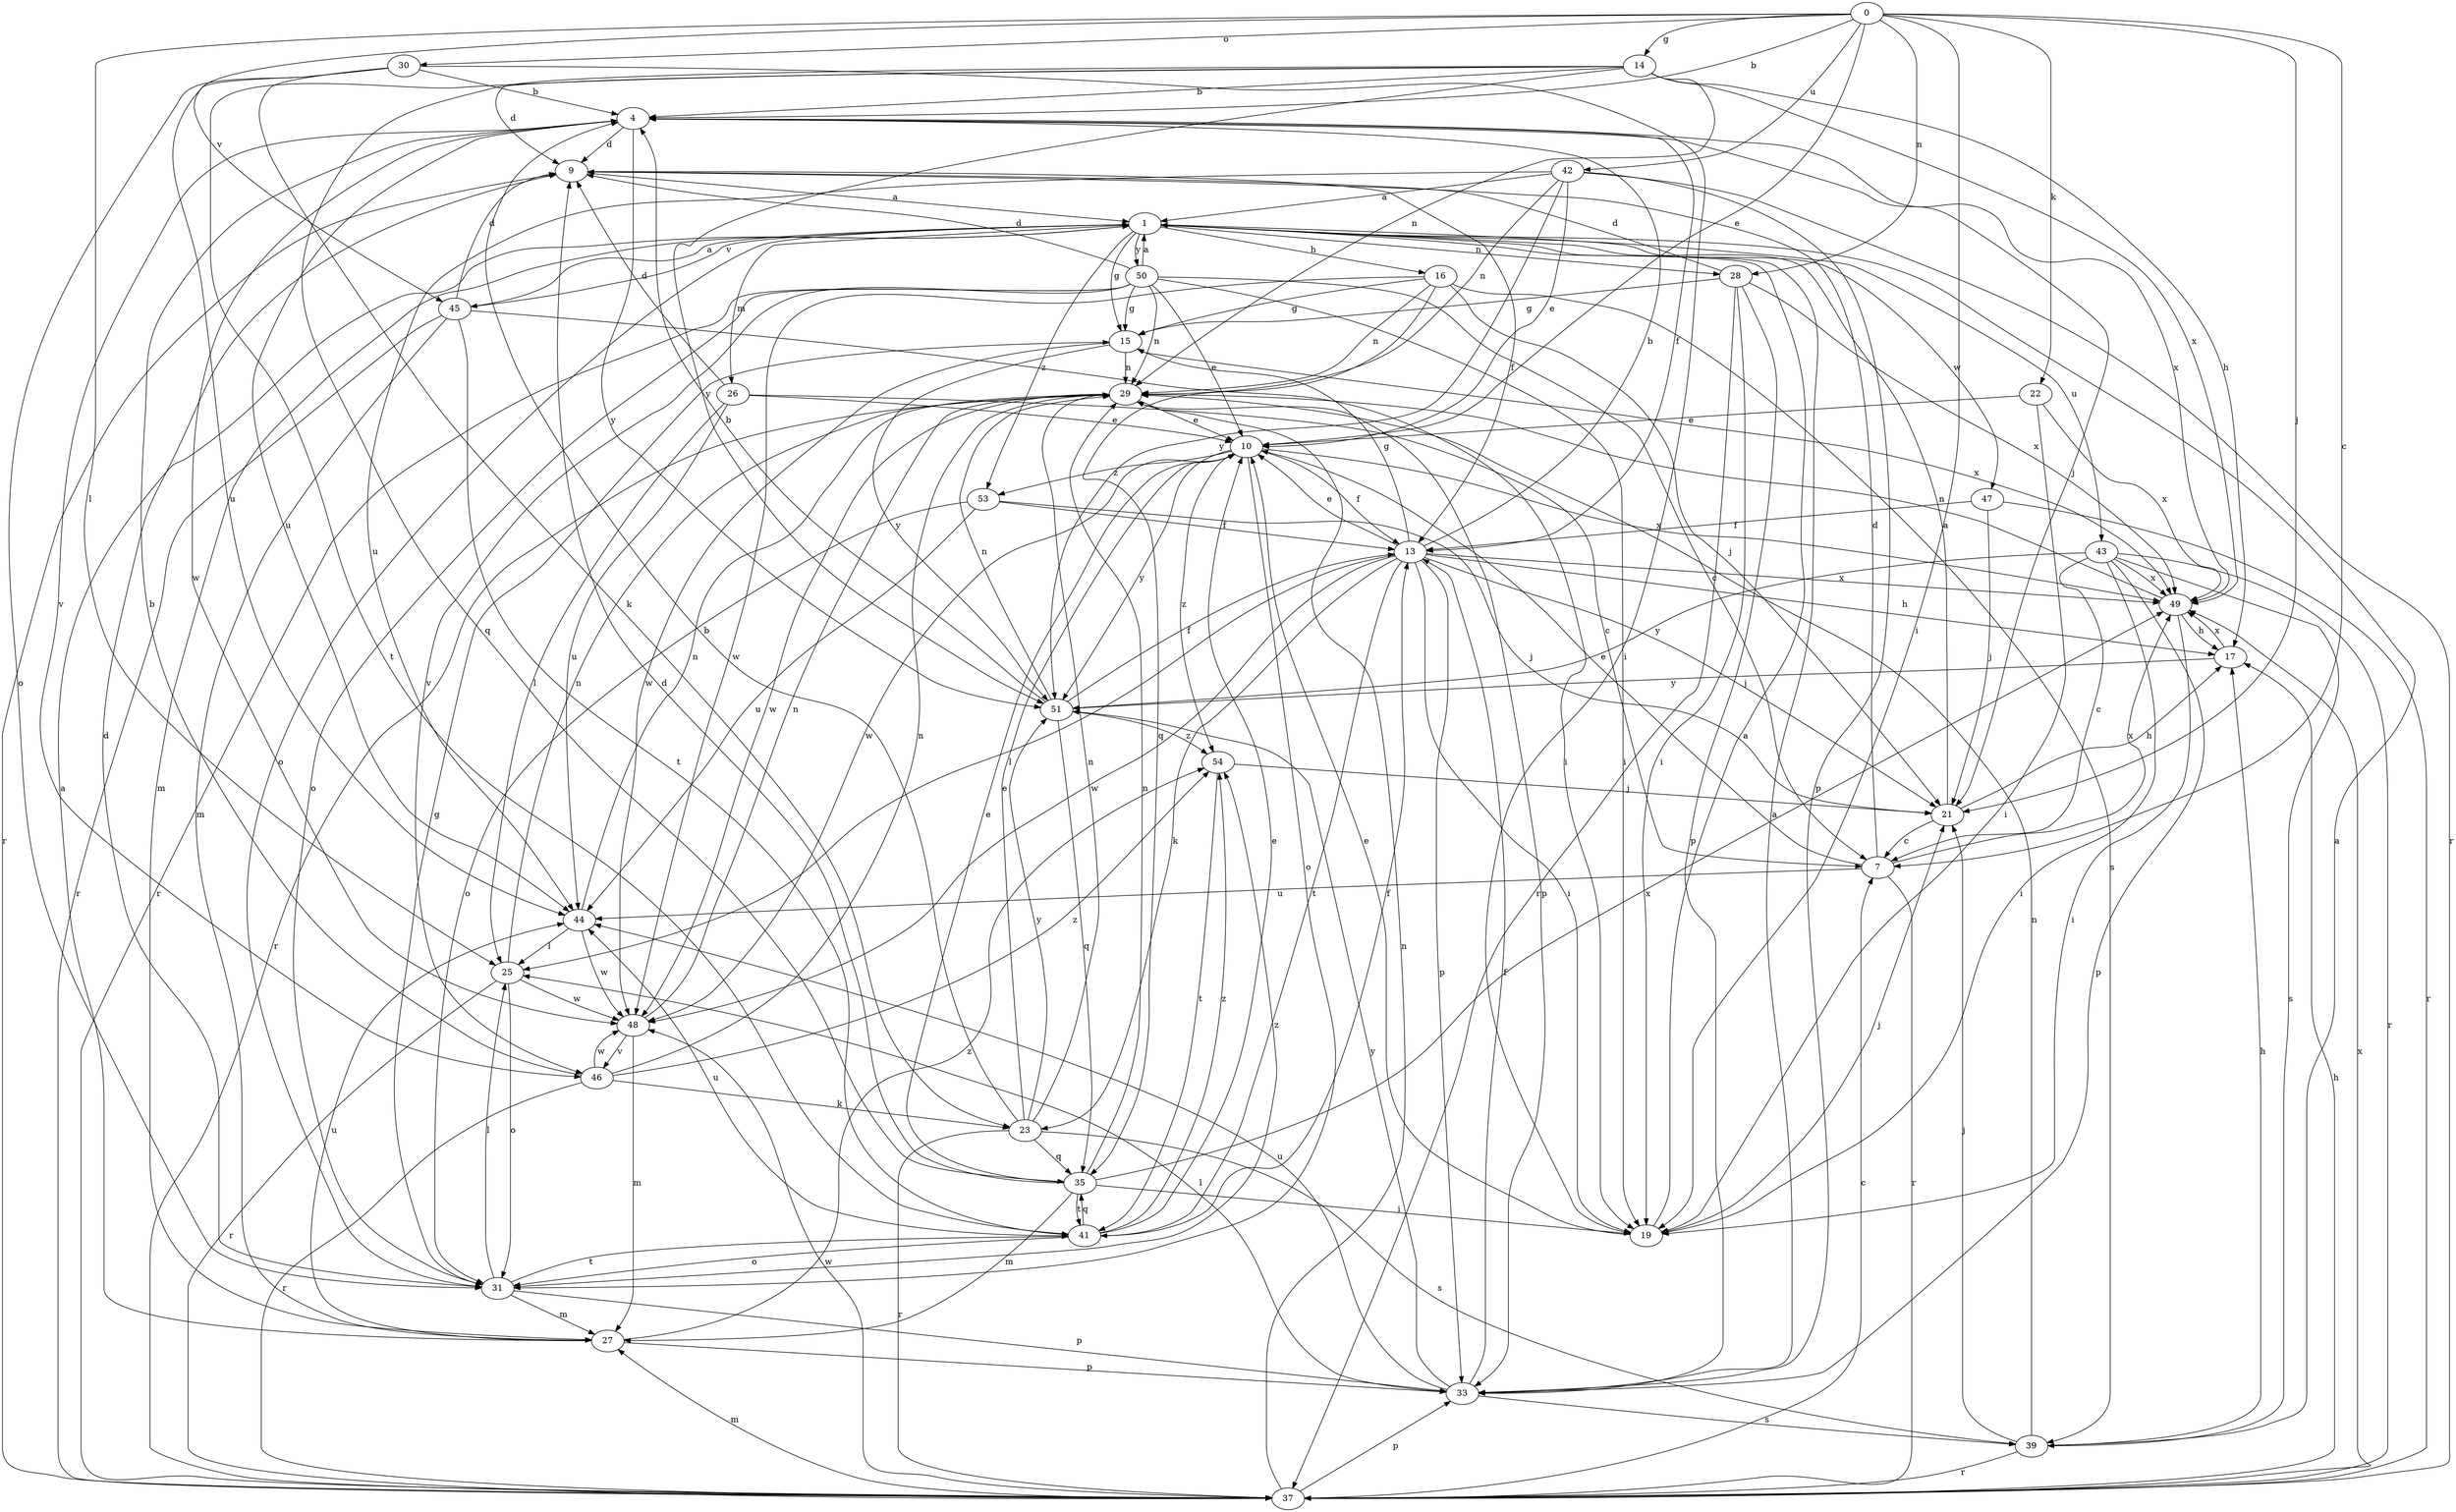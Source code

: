 strict digraph  {
0;
1;
4;
7;
9;
10;
13;
14;
15;
16;
17;
19;
21;
22;
23;
25;
26;
27;
28;
29;
30;
31;
33;
35;
37;
39;
41;
42;
43;
44;
45;
46;
47;
48;
49;
50;
51;
53;
54;
0 -> 4  [label=b];
0 -> 7  [label=c];
0 -> 10  [label=e];
0 -> 14  [label=g];
0 -> 19  [label=i];
0 -> 21  [label=j];
0 -> 22  [label=k];
0 -> 25  [label=l];
0 -> 28  [label=n];
0 -> 30  [label=o];
0 -> 42  [label=u];
0 -> 45  [label=v];
1 -> 15  [label=g];
1 -> 16  [label=h];
1 -> 26  [label=m];
1 -> 27  [label=m];
1 -> 28  [label=n];
1 -> 31  [label=o];
1 -> 43  [label=u];
1 -> 45  [label=v];
1 -> 47  [label=w];
1 -> 50  [label=y];
1 -> 53  [label=z];
4 -> 9  [label=d];
4 -> 13  [label=f];
4 -> 21  [label=j];
4 -> 44  [label=u];
4 -> 46  [label=v];
4 -> 48  [label=w];
4 -> 49  [label=x];
4 -> 51  [label=y];
7 -> 9  [label=d];
7 -> 10  [label=e];
7 -> 37  [label=r];
7 -> 44  [label=u];
7 -> 49  [label=x];
9 -> 1  [label=a];
9 -> 13  [label=f];
9 -> 37  [label=r];
10 -> 13  [label=f];
10 -> 31  [label=o];
10 -> 48  [label=w];
10 -> 49  [label=x];
10 -> 51  [label=y];
10 -> 53  [label=z];
10 -> 54  [label=z];
13 -> 4  [label=b];
13 -> 10  [label=e];
13 -> 15  [label=g];
13 -> 17  [label=h];
13 -> 19  [label=i];
13 -> 21  [label=j];
13 -> 23  [label=k];
13 -> 25  [label=l];
13 -> 33  [label=p];
13 -> 41  [label=t];
13 -> 48  [label=w];
13 -> 49  [label=x];
14 -> 4  [label=b];
14 -> 9  [label=d];
14 -> 17  [label=h];
14 -> 29  [label=n];
14 -> 35  [label=q];
14 -> 41  [label=t];
14 -> 49  [label=x];
14 -> 51  [label=y];
15 -> 29  [label=n];
15 -> 48  [label=w];
15 -> 49  [label=x];
15 -> 51  [label=y];
16 -> 15  [label=g];
16 -> 21  [label=j];
16 -> 29  [label=n];
16 -> 35  [label=q];
16 -> 39  [label=s];
16 -> 48  [label=w];
17 -> 49  [label=x];
17 -> 51  [label=y];
19 -> 1  [label=a];
19 -> 10  [label=e];
19 -> 21  [label=j];
21 -> 1  [label=a];
21 -> 7  [label=c];
21 -> 17  [label=h];
22 -> 10  [label=e];
22 -> 19  [label=i];
22 -> 49  [label=x];
23 -> 4  [label=b];
23 -> 10  [label=e];
23 -> 29  [label=n];
23 -> 35  [label=q];
23 -> 37  [label=r];
23 -> 39  [label=s];
23 -> 51  [label=y];
25 -> 29  [label=n];
25 -> 31  [label=o];
25 -> 37  [label=r];
25 -> 48  [label=w];
26 -> 7  [label=c];
26 -> 9  [label=d];
26 -> 10  [label=e];
26 -> 25  [label=l];
26 -> 44  [label=u];
27 -> 1  [label=a];
27 -> 33  [label=p];
27 -> 44  [label=u];
27 -> 54  [label=z];
28 -> 9  [label=d];
28 -> 15  [label=g];
28 -> 19  [label=i];
28 -> 33  [label=p];
28 -> 37  [label=r];
28 -> 49  [label=x];
29 -> 10  [label=e];
29 -> 33  [label=p];
29 -> 37  [label=r];
29 -> 48  [label=w];
30 -> 4  [label=b];
30 -> 19  [label=i];
30 -> 23  [label=k];
30 -> 31  [label=o];
30 -> 44  [label=u];
31 -> 9  [label=d];
31 -> 15  [label=g];
31 -> 25  [label=l];
31 -> 27  [label=m];
31 -> 33  [label=p];
31 -> 41  [label=t];
31 -> 54  [label=z];
33 -> 1  [label=a];
33 -> 13  [label=f];
33 -> 25  [label=l];
33 -> 39  [label=s];
33 -> 44  [label=u];
33 -> 51  [label=y];
35 -> 9  [label=d];
35 -> 10  [label=e];
35 -> 19  [label=i];
35 -> 27  [label=m];
35 -> 29  [label=n];
35 -> 41  [label=t];
35 -> 49  [label=x];
37 -> 7  [label=c];
37 -> 17  [label=h];
37 -> 27  [label=m];
37 -> 29  [label=n];
37 -> 33  [label=p];
37 -> 48  [label=w];
37 -> 49  [label=x];
39 -> 1  [label=a];
39 -> 17  [label=h];
39 -> 21  [label=j];
39 -> 29  [label=n];
39 -> 37  [label=r];
41 -> 10  [label=e];
41 -> 13  [label=f];
41 -> 31  [label=o];
41 -> 35  [label=q];
41 -> 44  [label=u];
41 -> 54  [label=z];
42 -> 1  [label=a];
42 -> 10  [label=e];
42 -> 29  [label=n];
42 -> 33  [label=p];
42 -> 37  [label=r];
42 -> 44  [label=u];
42 -> 51  [label=y];
43 -> 7  [label=c];
43 -> 19  [label=i];
43 -> 33  [label=p];
43 -> 37  [label=r];
43 -> 39  [label=s];
43 -> 49  [label=x];
43 -> 51  [label=y];
44 -> 25  [label=l];
44 -> 29  [label=n];
44 -> 48  [label=w];
45 -> 1  [label=a];
45 -> 9  [label=d];
45 -> 19  [label=i];
45 -> 27  [label=m];
45 -> 37  [label=r];
45 -> 41  [label=t];
46 -> 4  [label=b];
46 -> 23  [label=k];
46 -> 29  [label=n];
46 -> 37  [label=r];
46 -> 48  [label=w];
46 -> 54  [label=z];
47 -> 13  [label=f];
47 -> 21  [label=j];
47 -> 37  [label=r];
48 -> 27  [label=m];
48 -> 29  [label=n];
48 -> 46  [label=v];
49 -> 17  [label=h];
49 -> 19  [label=i];
49 -> 29  [label=n];
50 -> 1  [label=a];
50 -> 7  [label=c];
50 -> 9  [label=d];
50 -> 10  [label=e];
50 -> 15  [label=g];
50 -> 19  [label=i];
50 -> 29  [label=n];
50 -> 31  [label=o];
50 -> 37  [label=r];
50 -> 46  [label=v];
51 -> 4  [label=b];
51 -> 13  [label=f];
51 -> 29  [label=n];
51 -> 35  [label=q];
51 -> 54  [label=z];
53 -> 13  [label=f];
53 -> 21  [label=j];
53 -> 31  [label=o];
53 -> 44  [label=u];
54 -> 21  [label=j];
54 -> 41  [label=t];
}
